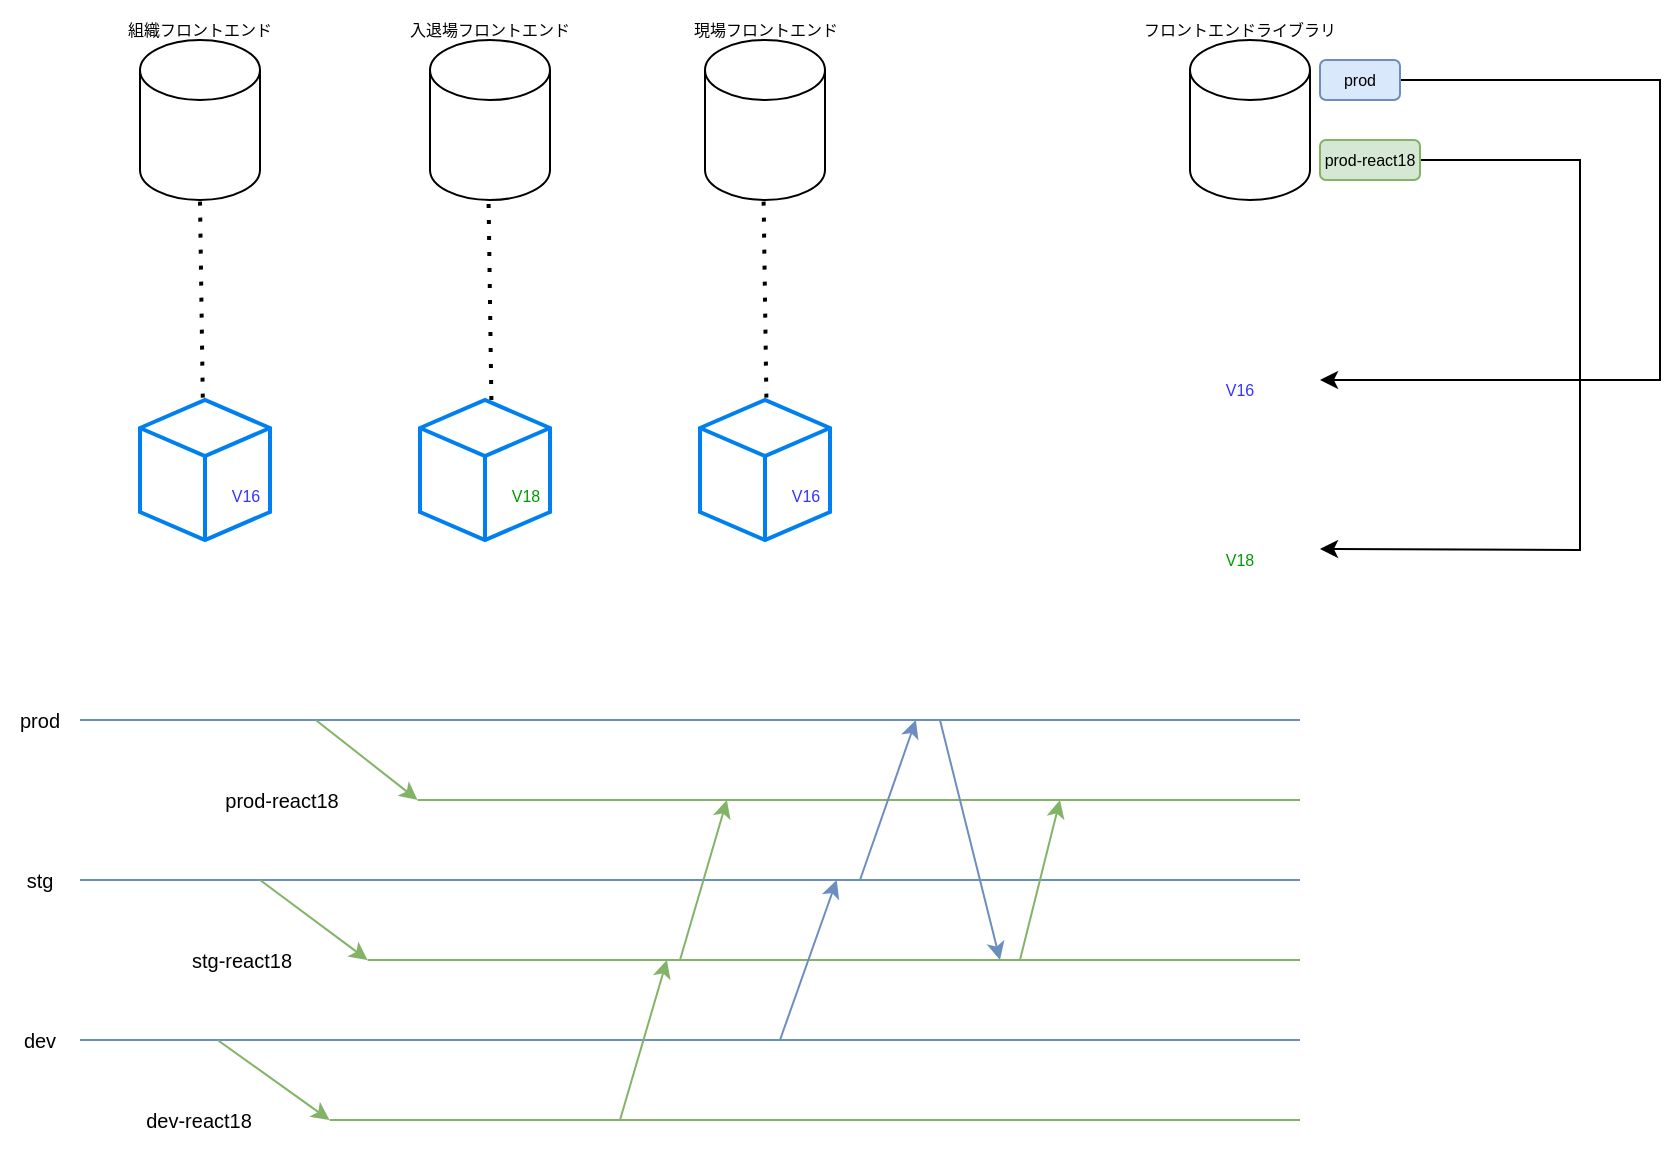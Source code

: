 <mxfile version="20.8.5" type="github">
  <diagram id="WpkYnD6l83_0RQSf9osd" name="ページ1">
    <mxGraphModel dx="1050" dy="602" grid="1" gridSize="10" guides="1" tooltips="1" connect="1" arrows="1" fold="1" page="1" pageScale="1" pageWidth="1920" pageHeight="1200" math="0" shadow="0">
      <root>
        <mxCell id="0" />
        <mxCell id="1" parent="0" />
        <mxCell id="6hjyb0fU1uYT03axCHp_-13" value="" style="group" vertex="1" connectable="0" parent="1">
          <mxGeometry x="230" y="120" width="80" height="100" as="geometry" />
        </mxCell>
        <mxCell id="6hjyb0fU1uYT03axCHp_-4" value="" style="shape=cylinder3;whiteSpace=wrap;html=1;boundedLbl=1;backgroundOutline=1;size=15;" vertex="1" parent="6hjyb0fU1uYT03axCHp_-13">
          <mxGeometry x="10" y="20" width="60" height="80" as="geometry" />
        </mxCell>
        <mxCell id="6hjyb0fU1uYT03axCHp_-5" value="組織フロントエンド" style="text;html=1;strokeColor=none;fillColor=none;align=center;verticalAlign=middle;whiteSpace=wrap;rounded=0;fontSize=8;" vertex="1" parent="6hjyb0fU1uYT03axCHp_-13">
          <mxGeometry width="80" height="30" as="geometry" />
        </mxCell>
        <mxCell id="6hjyb0fU1uYT03axCHp_-14" value="" style="group" vertex="1" connectable="0" parent="1">
          <mxGeometry x="370" y="120" width="90" height="100" as="geometry" />
        </mxCell>
        <mxCell id="6hjyb0fU1uYT03axCHp_-1" value="" style="shape=cylinder3;whiteSpace=wrap;html=1;boundedLbl=1;backgroundOutline=1;size=15;" vertex="1" parent="6hjyb0fU1uYT03axCHp_-14">
          <mxGeometry x="15" y="20" width="60" height="80" as="geometry" />
        </mxCell>
        <mxCell id="6hjyb0fU1uYT03axCHp_-12" value="入退場フロントエンド" style="text;html=1;strokeColor=none;fillColor=none;align=center;verticalAlign=middle;whiteSpace=wrap;rounded=0;fontSize=8;" vertex="1" parent="6hjyb0fU1uYT03axCHp_-14">
          <mxGeometry width="90" height="30" as="geometry" />
        </mxCell>
        <mxCell id="6hjyb0fU1uYT03axCHp_-19" value="" style="group" vertex="1" connectable="0" parent="1">
          <mxGeometry x="507.5" y="120" width="90" height="100" as="geometry" />
        </mxCell>
        <mxCell id="6hjyb0fU1uYT03axCHp_-20" value="" style="shape=cylinder3;whiteSpace=wrap;html=1;boundedLbl=1;backgroundOutline=1;size=15;" vertex="1" parent="6hjyb0fU1uYT03axCHp_-19">
          <mxGeometry x="15" y="20" width="60" height="80" as="geometry" />
        </mxCell>
        <mxCell id="6hjyb0fU1uYT03axCHp_-21" value="現場フロントエンド" style="text;html=1;strokeColor=none;fillColor=none;align=center;verticalAlign=middle;whiteSpace=wrap;rounded=0;fontSize=8;" vertex="1" parent="6hjyb0fU1uYT03axCHp_-19">
          <mxGeometry width="90" height="30" as="geometry" />
        </mxCell>
        <mxCell id="6hjyb0fU1uYT03axCHp_-22" value="" style="group" vertex="1" connectable="0" parent="1">
          <mxGeometry x="750" y="120" width="90" height="100" as="geometry" />
        </mxCell>
        <mxCell id="6hjyb0fU1uYT03axCHp_-23" value="" style="shape=cylinder3;whiteSpace=wrap;html=1;boundedLbl=1;backgroundOutline=1;size=15;" vertex="1" parent="6hjyb0fU1uYT03axCHp_-22">
          <mxGeometry x="15" y="20" width="60" height="80" as="geometry" />
        </mxCell>
        <mxCell id="6hjyb0fU1uYT03axCHp_-24" value="フロントエンドライブラリ" style="text;html=1;strokeColor=none;fillColor=none;align=center;verticalAlign=middle;whiteSpace=wrap;rounded=0;fontSize=8;" vertex="1" parent="6hjyb0fU1uYT03axCHp_-22">
          <mxGeometry x="-10" width="100" height="30" as="geometry" />
        </mxCell>
        <mxCell id="6hjyb0fU1uYT03axCHp_-32" value="" style="group" vertex="1" connectable="0" parent="1">
          <mxGeometry x="770" y="280" width="110" height="60" as="geometry" />
        </mxCell>
        <mxCell id="6hjyb0fU1uYT03axCHp_-27" value="" style="shape=image;html=1;verticalAlign=top;verticalLabelPosition=bottom;labelBackgroundColor=#ffffff;imageAspect=0;aspect=fixed;image=https://cdn0.iconfinder.com/data/icons/phosphor-thin-vol-3/256/package-thin-128.png;fontSize=8;imageBackground=default;" vertex="1" parent="6hjyb0fU1uYT03axCHp_-32">
          <mxGeometry width="60" height="60" as="geometry" />
        </mxCell>
        <mxCell id="6hjyb0fU1uYT03axCHp_-39" value="&lt;font color=&quot;#3333ff&quot;&gt;V16&lt;/font&gt;" style="text;html=1;strokeColor=none;fillColor=none;align=center;verticalAlign=middle;whiteSpace=wrap;rounded=0;fontSize=8;" vertex="1" parent="6hjyb0fU1uYT03axCHp_-32">
          <mxGeometry x="-10" y="20" width="60" height="30" as="geometry" />
        </mxCell>
        <mxCell id="6hjyb0fU1uYT03axCHp_-40" value="" style="group" vertex="1" connectable="0" parent="1">
          <mxGeometry x="770" y="364.5" width="110" height="60" as="geometry" />
        </mxCell>
        <mxCell id="6hjyb0fU1uYT03axCHp_-41" value="" style="shape=image;html=1;verticalAlign=top;verticalLabelPosition=bottom;labelBackgroundColor=#ffffff;imageAspect=0;aspect=fixed;image=https://cdn0.iconfinder.com/data/icons/phosphor-thin-vol-3/256/package-thin-128.png;fontSize=8;" vertex="1" parent="6hjyb0fU1uYT03axCHp_-40">
          <mxGeometry width="60" height="60" as="geometry" />
        </mxCell>
        <mxCell id="6hjyb0fU1uYT03axCHp_-42" value="&lt;font color=&quot;#009900&quot;&gt;V18&lt;/font&gt;" style="text;html=1;strokeColor=none;fillColor=none;align=center;verticalAlign=middle;whiteSpace=wrap;rounded=0;fontSize=8;" vertex="1" parent="6hjyb0fU1uYT03axCHp_-40">
          <mxGeometry x="-10" y="20" width="60" height="30" as="geometry" />
        </mxCell>
        <mxCell id="6hjyb0fU1uYT03axCHp_-55" value="" style="group" vertex="1" connectable="0" parent="1">
          <mxGeometry x="520" y="320" width="110" height="70" as="geometry" />
        </mxCell>
        <mxCell id="6hjyb0fU1uYT03axCHp_-26" value="" style="html=1;verticalLabelPosition=bottom;align=center;labelBackgroundColor=#ffffff;verticalAlign=top;strokeWidth=2;strokeColor=#0080F0;shadow=0;dashed=0;shape=mxgraph.ios7.icons.cube;fontSize=8;" vertex="1" parent="6hjyb0fU1uYT03axCHp_-55">
          <mxGeometry width="65" height="70" as="geometry" />
        </mxCell>
        <mxCell id="6hjyb0fU1uYT03axCHp_-46" value="" style="group" vertex="1" connectable="0" parent="6hjyb0fU1uYT03axCHp_-55">
          <mxGeometry x="40" y="30" width="70" height="30" as="geometry" />
        </mxCell>
        <mxCell id="6hjyb0fU1uYT03axCHp_-47" value="" style="shape=image;html=1;verticalAlign=top;verticalLabelPosition=bottom;labelBackgroundColor=#ffffff;imageAspect=0;aspect=fixed;image=https://cdn0.iconfinder.com/data/icons/phosphor-thin-vol-3/256/package-thin-128.png;fontSize=8;" vertex="1" parent="6hjyb0fU1uYT03axCHp_-46">
          <mxGeometry width="15.273" height="15.273" as="geometry" />
        </mxCell>
        <mxCell id="6hjyb0fU1uYT03axCHp_-48" value="&lt;font color=&quot;#3333ff&quot;&gt;V16&lt;/font&gt;" style="text;html=1;strokeColor=none;fillColor=none;align=center;verticalAlign=middle;whiteSpace=wrap;rounded=0;fontSize=8;" vertex="1" parent="6hjyb0fU1uYT03axCHp_-46">
          <mxGeometry x="-6.364" y="10.0" width="38.182" height="15" as="geometry" />
        </mxCell>
        <mxCell id="6hjyb0fU1uYT03axCHp_-56" value="" style="group" vertex="1" connectable="0" parent="1">
          <mxGeometry x="240" y="320" width="110" height="70" as="geometry" />
        </mxCell>
        <mxCell id="6hjyb0fU1uYT03axCHp_-57" value="" style="html=1;verticalLabelPosition=bottom;align=center;labelBackgroundColor=#ffffff;verticalAlign=top;strokeWidth=2;strokeColor=#0080F0;shadow=0;dashed=0;shape=mxgraph.ios7.icons.cube;fontSize=8;" vertex="1" parent="6hjyb0fU1uYT03axCHp_-56">
          <mxGeometry width="65" height="70" as="geometry" />
        </mxCell>
        <mxCell id="6hjyb0fU1uYT03axCHp_-58" value="" style="group" vertex="1" connectable="0" parent="6hjyb0fU1uYT03axCHp_-56">
          <mxGeometry x="40" y="30" width="70" height="30" as="geometry" />
        </mxCell>
        <mxCell id="6hjyb0fU1uYT03axCHp_-59" value="" style="shape=image;html=1;verticalAlign=top;verticalLabelPosition=bottom;labelBackgroundColor=#ffffff;imageAspect=0;aspect=fixed;image=https://cdn0.iconfinder.com/data/icons/phosphor-thin-vol-3/256/package-thin-128.png;fontSize=8;" vertex="1" parent="6hjyb0fU1uYT03axCHp_-58">
          <mxGeometry width="15.273" height="15.273" as="geometry" />
        </mxCell>
        <mxCell id="6hjyb0fU1uYT03axCHp_-60" value="&lt;font color=&quot;#3333ff&quot;&gt;V16&lt;/font&gt;" style="text;html=1;strokeColor=none;fillColor=none;align=center;verticalAlign=middle;whiteSpace=wrap;rounded=0;fontSize=8;" vertex="1" parent="6hjyb0fU1uYT03axCHp_-58">
          <mxGeometry x="-6.364" y="10.0" width="38.182" height="15" as="geometry" />
        </mxCell>
        <mxCell id="6hjyb0fU1uYT03axCHp_-61" value="" style="group" vertex="1" connectable="0" parent="1">
          <mxGeometry x="380" y="320" width="110" height="70" as="geometry" />
        </mxCell>
        <mxCell id="6hjyb0fU1uYT03axCHp_-62" value="" style="html=1;verticalLabelPosition=bottom;align=center;labelBackgroundColor=#ffffff;verticalAlign=top;strokeWidth=2;strokeColor=#0080F0;shadow=0;dashed=0;shape=mxgraph.ios7.icons.cube;fontSize=8;" vertex="1" parent="6hjyb0fU1uYT03axCHp_-61">
          <mxGeometry width="65" height="70" as="geometry" />
        </mxCell>
        <mxCell id="6hjyb0fU1uYT03axCHp_-63" value="" style="group" vertex="1" connectable="0" parent="6hjyb0fU1uYT03axCHp_-61">
          <mxGeometry x="40" y="30" width="70" height="30" as="geometry" />
        </mxCell>
        <mxCell id="6hjyb0fU1uYT03axCHp_-64" value="" style="shape=image;html=1;verticalAlign=top;verticalLabelPosition=bottom;labelBackgroundColor=#ffffff;imageAspect=0;aspect=fixed;image=https://cdn0.iconfinder.com/data/icons/phosphor-thin-vol-3/256/package-thin-128.png;fontSize=8;" vertex="1" parent="6hjyb0fU1uYT03axCHp_-63">
          <mxGeometry width="15.273" height="15.273" as="geometry" />
        </mxCell>
        <mxCell id="6hjyb0fU1uYT03axCHp_-65" value="&lt;font color=&quot;#009900&quot;&gt;V18&lt;/font&gt;" style="text;html=1;strokeColor=none;fillColor=none;align=center;verticalAlign=middle;whiteSpace=wrap;rounded=0;fontSize=8;" vertex="1" parent="6hjyb0fU1uYT03axCHp_-63">
          <mxGeometry x="-6.364" y="10.0" width="38.182" height="15" as="geometry" />
        </mxCell>
        <mxCell id="6hjyb0fU1uYT03axCHp_-77" style="edgeStyle=none;rounded=0;orthogonalLoop=1;jettySize=auto;html=1;entryX=1;entryY=0.5;entryDx=0;entryDy=0;fontSize=8;" edge="1" parent="1" source="6hjyb0fU1uYT03axCHp_-74" target="6hjyb0fU1uYT03axCHp_-27">
          <mxGeometry relative="1" as="geometry">
            <Array as="points">
              <mxPoint x="1000" y="160" />
              <mxPoint x="1000" y="310" />
            </Array>
          </mxGeometry>
        </mxCell>
        <mxCell id="6hjyb0fU1uYT03axCHp_-74" value="prod" style="rounded=1;whiteSpace=wrap;html=1;fontSize=8;fillColor=#dae8fc;strokeColor=#6c8ebf;" vertex="1" parent="1">
          <mxGeometry x="830" y="150" width="40" height="20" as="geometry" />
        </mxCell>
        <mxCell id="6hjyb0fU1uYT03axCHp_-78" style="edgeStyle=none;rounded=0;orthogonalLoop=1;jettySize=auto;html=1;entryX=1;entryY=0.5;entryDx=0;entryDy=0;fontSize=8;" edge="1" parent="1" source="6hjyb0fU1uYT03axCHp_-75" target="6hjyb0fU1uYT03axCHp_-41">
          <mxGeometry relative="1" as="geometry">
            <Array as="points">
              <mxPoint x="960" y="200" />
              <mxPoint x="960" y="395" />
            </Array>
          </mxGeometry>
        </mxCell>
        <mxCell id="6hjyb0fU1uYT03axCHp_-75" value="prod-react18" style="rounded=1;whiteSpace=wrap;html=1;fontSize=8;fillColor=#d5e8d4;strokeColor=#82b366;" vertex="1" parent="1">
          <mxGeometry x="830" y="190" width="50" height="20" as="geometry" />
        </mxCell>
        <mxCell id="6hjyb0fU1uYT03axCHp_-80" value="" style="endArrow=none;dashed=1;html=1;dashPattern=1 3;strokeWidth=2;rounded=0;fontSize=8;exitX=0.483;exitY=-0.017;exitDx=0;exitDy=0;exitPerimeter=0;" edge="1" parent="1" source="6hjyb0fU1uYT03axCHp_-57">
          <mxGeometry width="50" height="50" relative="1" as="geometry">
            <mxPoint x="270" y="310" as="sourcePoint" />
            <mxPoint x="270" y="220" as="targetPoint" />
          </mxGeometry>
        </mxCell>
        <mxCell id="6hjyb0fU1uYT03axCHp_-81" value="" style="endArrow=none;dashed=1;html=1;dashPattern=1 3;strokeWidth=2;rounded=0;fontSize=8;exitX=0.483;exitY=-0.017;exitDx=0;exitDy=0;exitPerimeter=0;" edge="1" parent="1">
          <mxGeometry width="50" height="50" relative="1" as="geometry">
            <mxPoint x="415.695" y="320.0" as="sourcePoint" />
            <mxPoint x="414.3" y="221.19" as="targetPoint" />
          </mxGeometry>
        </mxCell>
        <mxCell id="6hjyb0fU1uYT03axCHp_-82" value="" style="endArrow=none;dashed=1;html=1;dashPattern=1 3;strokeWidth=2;rounded=0;fontSize=8;exitX=0.483;exitY=-0.017;exitDx=0;exitDy=0;exitPerimeter=0;" edge="1" parent="1">
          <mxGeometry width="50" height="50" relative="1" as="geometry">
            <mxPoint x="553.195" y="318.81" as="sourcePoint" />
            <mxPoint x="551.8" y="220" as="targetPoint" />
          </mxGeometry>
        </mxCell>
        <mxCell id="6hjyb0fU1uYT03axCHp_-83" value="" style="endArrow=none;html=1;rounded=0;fontSize=8;fillColor=#dae8fc;strokeColor=#6c8ebf;" edge="1" parent="1">
          <mxGeometry width="50" height="50" relative="1" as="geometry">
            <mxPoint x="210" y="560" as="sourcePoint" />
            <mxPoint x="820" y="560" as="targetPoint" />
          </mxGeometry>
        </mxCell>
        <mxCell id="6hjyb0fU1uYT03axCHp_-85" value="" style="endArrow=none;html=1;rounded=0;fontSize=8;fillColor=#dae8fc;strokeColor=#6c8ebf;" edge="1" parent="1">
          <mxGeometry width="50" height="50" relative="1" as="geometry">
            <mxPoint x="210" y="640" as="sourcePoint" />
            <mxPoint x="820" y="640" as="targetPoint" />
          </mxGeometry>
        </mxCell>
        <mxCell id="6hjyb0fU1uYT03axCHp_-87" value="" style="endArrow=none;html=1;rounded=0;fontSize=8;fillColor=#dae8fc;strokeColor=#6c8ebf;" edge="1" parent="1">
          <mxGeometry width="50" height="50" relative="1" as="geometry">
            <mxPoint x="210" y="480" as="sourcePoint" />
            <mxPoint x="820" y="480" as="targetPoint" />
          </mxGeometry>
        </mxCell>
        <mxCell id="6hjyb0fU1uYT03axCHp_-89" value="&lt;font style=&quot;font-size: 10px;&quot;&gt;prod&lt;/font&gt;" style="text;html=1;strokeColor=none;fillColor=none;align=center;verticalAlign=middle;whiteSpace=wrap;rounded=0;fontSize=8;" vertex="1" parent="1">
          <mxGeometry x="170" y="460" width="40" height="40" as="geometry" />
        </mxCell>
        <mxCell id="6hjyb0fU1uYT03axCHp_-92" value="&lt;font style=&quot;font-size: 10px;&quot;&gt;stg&lt;/font&gt;" style="text;html=1;strokeColor=none;fillColor=none;align=center;verticalAlign=middle;whiteSpace=wrap;rounded=0;fontSize=8;" vertex="1" parent="1">
          <mxGeometry x="170" y="540" width="40" height="40" as="geometry" />
        </mxCell>
        <mxCell id="6hjyb0fU1uYT03axCHp_-93" value="&lt;font style=&quot;font-size: 10px;&quot;&gt;dev&lt;/font&gt;" style="text;html=1;strokeColor=none;fillColor=none;align=center;verticalAlign=middle;whiteSpace=wrap;rounded=0;fontSize=8;" vertex="1" parent="1">
          <mxGeometry x="170" y="620" width="40" height="40" as="geometry" />
        </mxCell>
        <mxCell id="6hjyb0fU1uYT03axCHp_-96" value="" style="group" vertex="1" connectable="0" parent="1">
          <mxGeometry x="300" y="580" width="520" height="40" as="geometry" />
        </mxCell>
        <mxCell id="6hjyb0fU1uYT03axCHp_-91" value="&lt;font style=&quot;font-size: 10px;&quot;&gt;stg-react18&lt;/font&gt;" style="text;html=1;strokeColor=none;fillColor=none;align=center;verticalAlign=middle;whiteSpace=wrap;rounded=0;fontSize=8;" vertex="1" parent="6hjyb0fU1uYT03axCHp_-96">
          <mxGeometry x="-71.724" width="125.517" height="40" as="geometry" />
        </mxCell>
        <mxCell id="6hjyb0fU1uYT03axCHp_-84" value="" style="endArrow=none;html=1;rounded=0;fontSize=8;fillColor=#d5e8d4;strokeColor=#82b366;" edge="1" parent="6hjyb0fU1uYT03axCHp_-96">
          <mxGeometry width="50" height="50" relative="1" as="geometry">
            <mxPoint x="53.793" y="20" as="sourcePoint" />
            <mxPoint x="520" y="20" as="targetPoint" />
          </mxGeometry>
        </mxCell>
        <mxCell id="6hjyb0fU1uYT03axCHp_-99" value="" style="endArrow=classic;html=1;rounded=0;fontSize=10;fillColor=#d5e8d4;strokeColor=#82b366;" edge="1" parent="6hjyb0fU1uYT03axCHp_-96">
          <mxGeometry width="50" height="50" relative="1" as="geometry">
            <mxPoint y="-20" as="sourcePoint" />
            <mxPoint x="53.793" y="20" as="targetPoint" />
          </mxGeometry>
        </mxCell>
        <mxCell id="6hjyb0fU1uYT03axCHp_-122" value="" style="endArrow=classic;html=1;rounded=0;fontSize=10;fontColor=#009900;fillColor=#dae8fc;strokeColor=#6c8ebf;" edge="1" parent="6hjyb0fU1uYT03axCHp_-96">
          <mxGeometry width="50" height="50" relative="1" as="geometry">
            <mxPoint x="259.998" y="60" as="sourcePoint" />
            <mxPoint x="288.356" y="-20" as="targetPoint" />
          </mxGeometry>
        </mxCell>
        <mxCell id="6hjyb0fU1uYT03axCHp_-97" value="" style="group" vertex="1" connectable="0" parent="1">
          <mxGeometry x="440" y="660" width="380" height="40" as="geometry" />
        </mxCell>
        <mxCell id="6hjyb0fU1uYT03axCHp_-88" value="" style="endArrow=none;html=1;rounded=0;fontSize=8;fillColor=#d5e8d4;strokeColor=#82b366;" edge="1" parent="6hjyb0fU1uYT03axCHp_-97">
          <mxGeometry width="50" height="50" relative="1" as="geometry">
            <mxPoint x="-105.225" y="20" as="sourcePoint" />
            <mxPoint x="380" y="20" as="targetPoint" />
          </mxGeometry>
        </mxCell>
        <mxCell id="6hjyb0fU1uYT03axCHp_-94" value="&lt;font style=&quot;font-size: 10px;&quot;&gt;dev-react18&lt;/font&gt;" style="text;html=1;strokeColor=none;fillColor=none;align=center;verticalAlign=middle;whiteSpace=wrap;rounded=0;fontSize=8;" vertex="1" parent="6hjyb0fU1uYT03axCHp_-97">
          <mxGeometry x="-235.862" width="130.637" height="40" as="geometry" />
        </mxCell>
        <mxCell id="6hjyb0fU1uYT03axCHp_-100" value="" style="endArrow=classic;html=1;rounded=0;fontSize=10;fillColor=#d5e8d4;strokeColor=#82b366;" edge="1" parent="6hjyb0fU1uYT03axCHp_-97">
          <mxGeometry width="50" height="50" relative="1" as="geometry">
            <mxPoint x="-161.212" y="-20" as="sourcePoint" />
            <mxPoint x="-105.225" y="20" as="targetPoint" />
          </mxGeometry>
        </mxCell>
        <mxCell id="6hjyb0fU1uYT03axCHp_-118" value="" style="endArrow=classic;html=1;rounded=0;fontSize=10;fontColor=#009900;fillColor=#d5e8d4;strokeColor=#82b366;" edge="1" parent="1">
          <mxGeometry width="50" height="50" relative="1" as="geometry">
            <mxPoint x="510.0" y="600" as="sourcePoint" />
            <mxPoint x="533.45" y="520" as="targetPoint" />
          </mxGeometry>
        </mxCell>
        <mxCell id="6hjyb0fU1uYT03axCHp_-117" value="" style="endArrow=classic;html=1;rounded=0;fontSize=10;fontColor=#009900;fillColor=#d5e8d4;strokeColor=#82b366;" edge="1" parent="1">
          <mxGeometry width="50" height="50" relative="1" as="geometry">
            <mxPoint x="480.0" y="680" as="sourcePoint" />
            <mxPoint x="503.45" y="600" as="targetPoint" />
          </mxGeometry>
        </mxCell>
        <mxCell id="6hjyb0fU1uYT03axCHp_-95" value="" style="group" vertex="1" connectable="0" parent="1">
          <mxGeometry x="327.879" y="500" width="492.121" height="40" as="geometry" />
        </mxCell>
        <mxCell id="6hjyb0fU1uYT03axCHp_-86" value="" style="endArrow=none;html=1;rounded=0;fontSize=8;fillColor=#d5e8d4;strokeColor=#82b366;" edge="1" parent="6hjyb0fU1uYT03axCHp_-95">
          <mxGeometry width="50" height="50" relative="1" as="geometry">
            <mxPoint x="50.909" y="20" as="sourcePoint" />
            <mxPoint x="492.121" y="20" as="targetPoint" />
          </mxGeometry>
        </mxCell>
        <mxCell id="6hjyb0fU1uYT03axCHp_-125" value="" style="endArrow=classic;html=1;rounded=0;fontSize=10;fontColor=#009900;fillColor=#d5e8d4;strokeColor=#82b366;" edge="1" parent="6hjyb0fU1uYT03axCHp_-95">
          <mxGeometry width="50" height="50" relative="1" as="geometry">
            <mxPoint x="352.121" y="100" as="sourcePoint" />
            <mxPoint x="372.121" y="20" as="targetPoint" />
          </mxGeometry>
        </mxCell>
        <mxCell id="6hjyb0fU1uYT03axCHp_-90" value="&lt;font style=&quot;font-size: 10px;&quot;&gt;prod-react18&lt;/font&gt;" style="text;html=1;strokeColor=none;fillColor=none;align=center;verticalAlign=middle;whiteSpace=wrap;rounded=0;fontSize=8;" vertex="1" parent="1">
          <mxGeometry x="260" y="500" width="101.818" height="40" as="geometry" />
        </mxCell>
        <mxCell id="6hjyb0fU1uYT03axCHp_-98" value="" style="endArrow=classic;html=1;rounded=0;fontSize=10;fillColor=#d5e8d4;strokeColor=#82b366;" edge="1" parent="1">
          <mxGeometry width="50" height="50" relative="1" as="geometry">
            <mxPoint x="327.879" y="480" as="sourcePoint" />
            <mxPoint x="378.788" y="520" as="targetPoint" />
          </mxGeometry>
        </mxCell>
        <mxCell id="6hjyb0fU1uYT03axCHp_-123" value="" style="endArrow=classic;html=1;rounded=0;fontSize=10;fontColor=#009900;fillColor=#dae8fc;strokeColor=#6c8ebf;" edge="1" parent="1">
          <mxGeometry width="50" height="50" relative="1" as="geometry">
            <mxPoint x="640" y="480" as="sourcePoint" />
            <mxPoint x="670" y="600" as="targetPoint" />
          </mxGeometry>
        </mxCell>
        <mxCell id="6hjyb0fU1uYT03axCHp_-121" value="" style="endArrow=classic;html=1;rounded=0;fontSize=10;fontColor=#009900;fillColor=#dae8fc;strokeColor=#6c8ebf;" edge="1" parent="1">
          <mxGeometry width="50" height="50" relative="1" as="geometry">
            <mxPoint x="600.001" y="560" as="sourcePoint" />
            <mxPoint x="627.941" y="480" as="targetPoint" />
          </mxGeometry>
        </mxCell>
      </root>
    </mxGraphModel>
  </diagram>
</mxfile>

